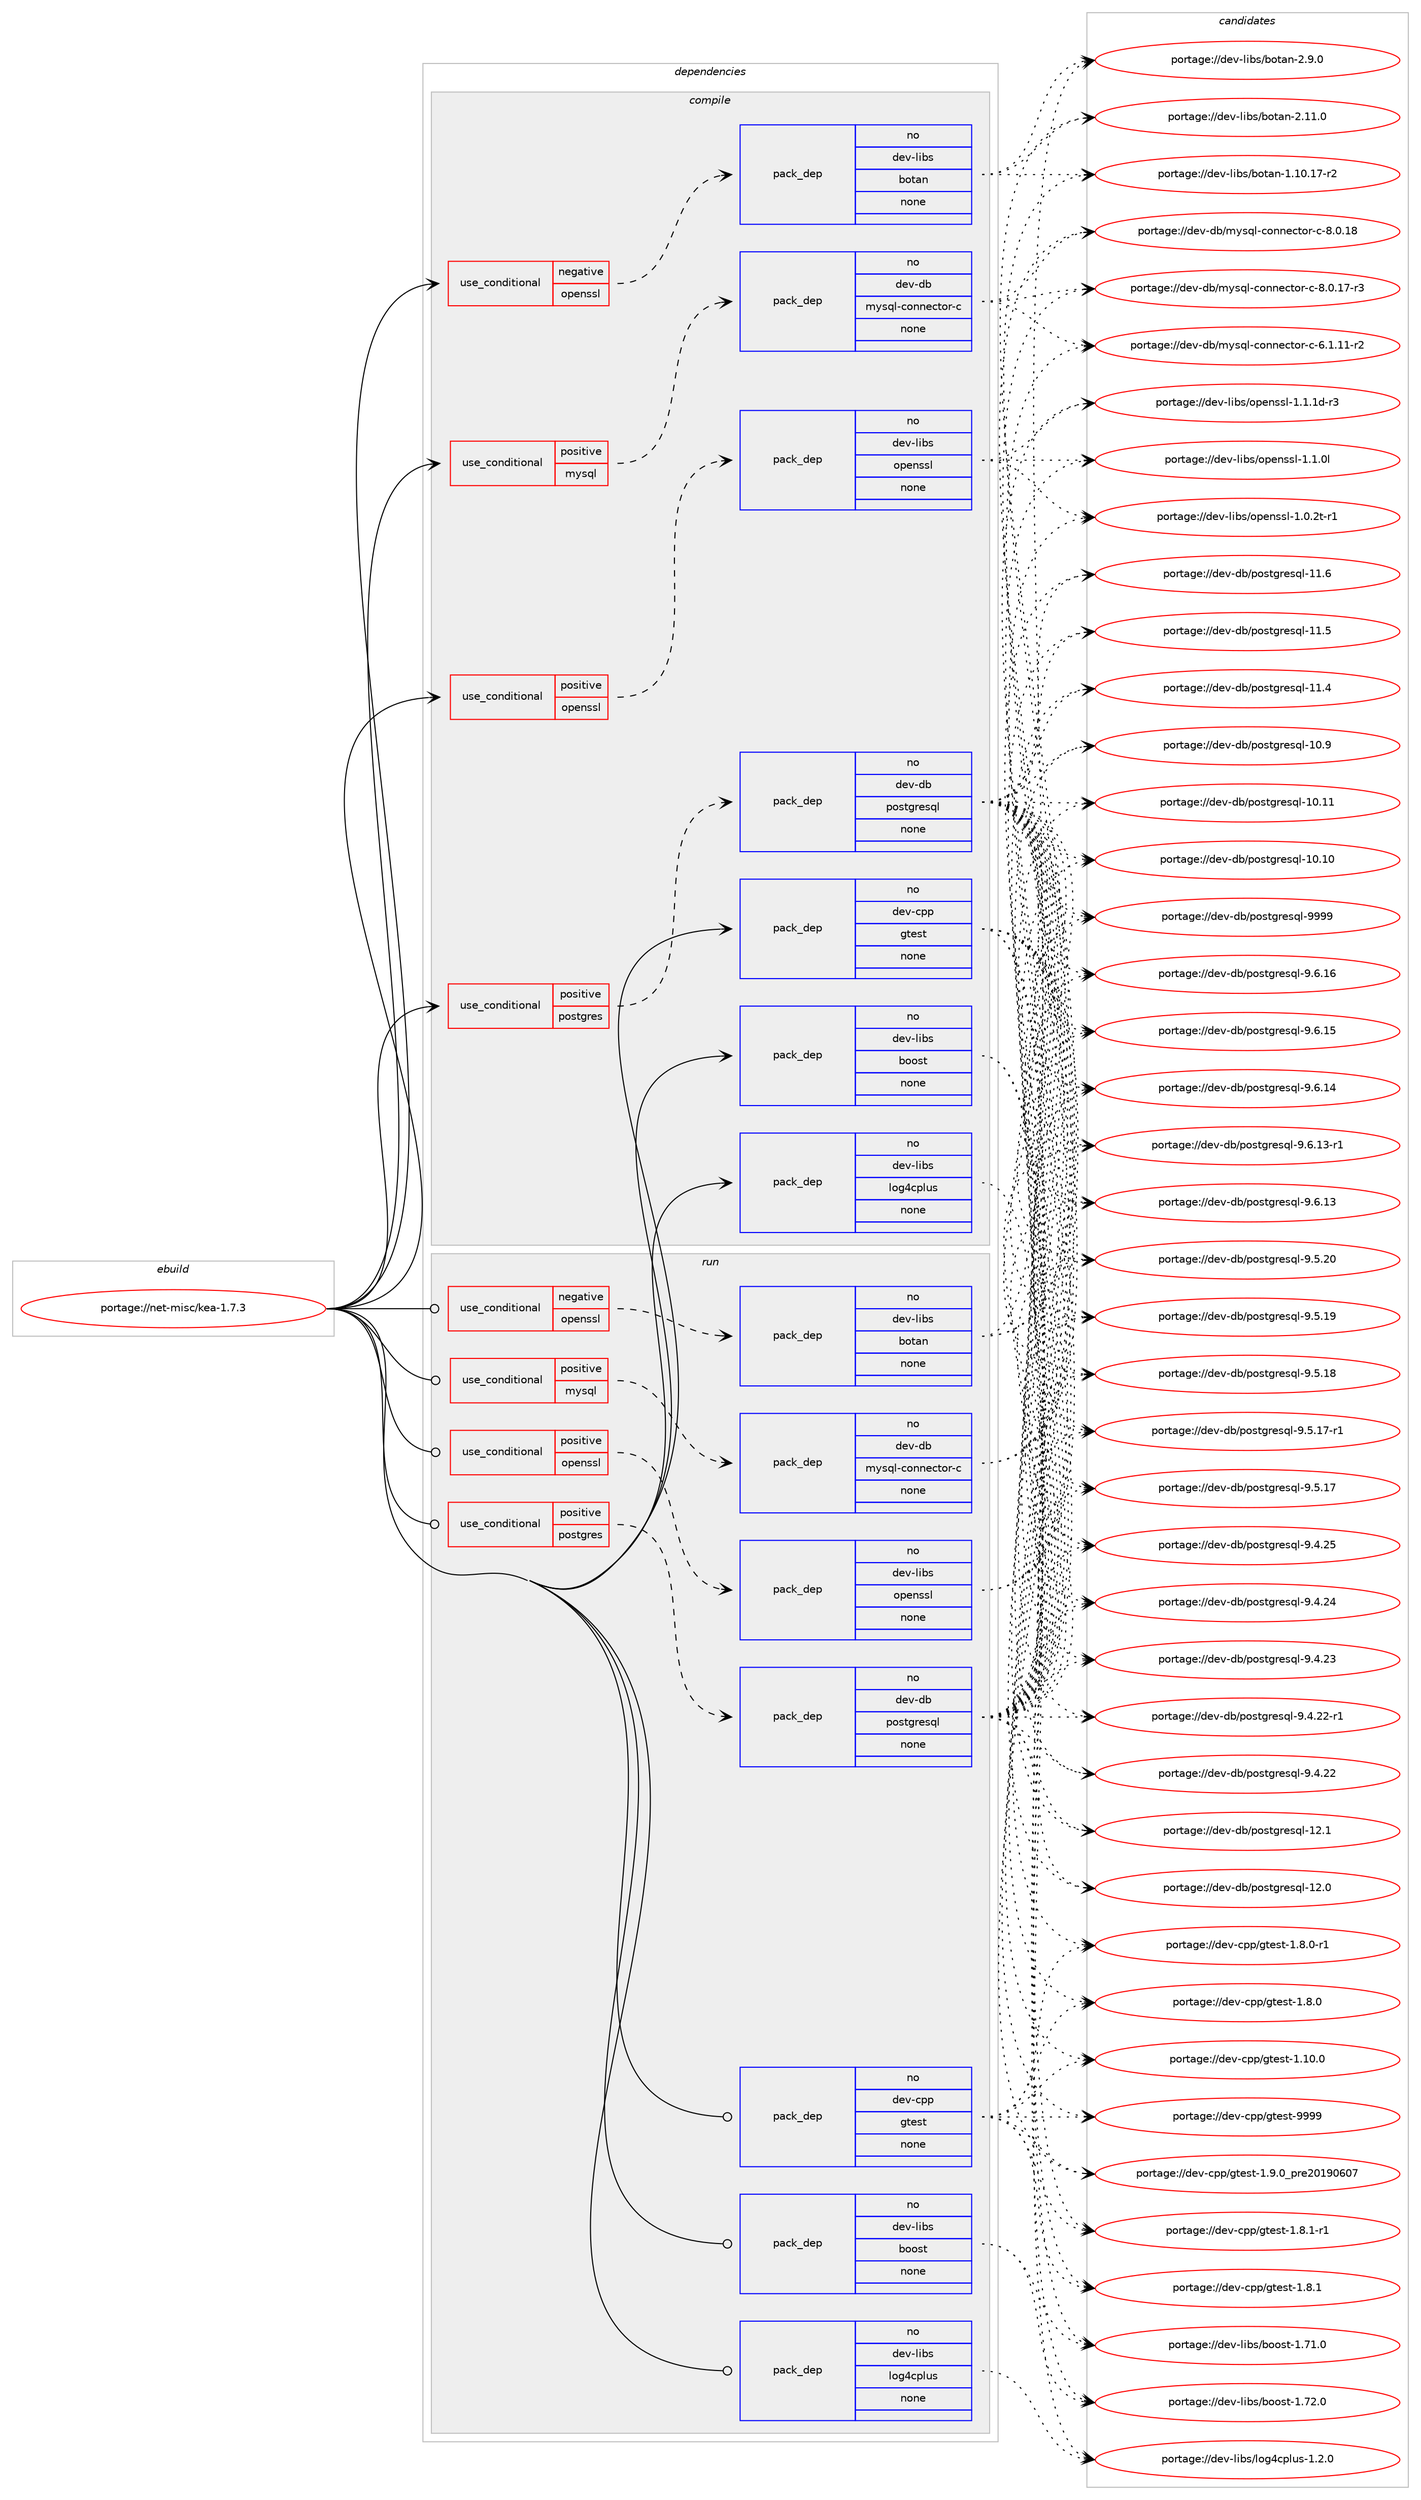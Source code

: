 digraph prolog {

# *************
# Graph options
# *************

newrank=true;
concentrate=true;
compound=true;
graph [rankdir=LR,fontname=Helvetica,fontsize=10,ranksep=1.5];#, ranksep=2.5, nodesep=0.2];
edge  [arrowhead=vee];
node  [fontname=Helvetica,fontsize=10];

# **********
# The ebuild
# **********

subgraph cluster_leftcol {
color=gray;
rank=same;
label=<<i>ebuild</i>>;
id [label="portage://net-misc/kea-1.7.3", color=red, width=4, href="../net-misc/kea-1.7.3.svg"];
}

# ****************
# The dependencies
# ****************

subgraph cluster_midcol {
color=gray;
label=<<i>dependencies</i>>;
subgraph cluster_compile {
fillcolor="#eeeeee";
style=filled;
label=<<i>compile</i>>;
subgraph cond124 {
dependency630 [label=<<TABLE BORDER="0" CELLBORDER="1" CELLSPACING="0" CELLPADDING="4"><TR><TD ROWSPAN="3" CELLPADDING="10">use_conditional</TD></TR><TR><TD>negative</TD></TR><TR><TD>openssl</TD></TR></TABLE>>, shape=none, color=red];
subgraph pack495 {
dependency631 [label=<<TABLE BORDER="0" CELLBORDER="1" CELLSPACING="0" CELLPADDING="4" WIDTH="220"><TR><TD ROWSPAN="6" CELLPADDING="30">pack_dep</TD></TR><TR><TD WIDTH="110">no</TD></TR><TR><TD>dev-libs</TD></TR><TR><TD>botan</TD></TR><TR><TD>none</TD></TR><TR><TD></TD></TR></TABLE>>, shape=none, color=blue];
}
dependency630:e -> dependency631:w [weight=20,style="dashed",arrowhead="vee"];
}
id:e -> dependency630:w [weight=20,style="solid",arrowhead="vee"];
subgraph cond125 {
dependency632 [label=<<TABLE BORDER="0" CELLBORDER="1" CELLSPACING="0" CELLPADDING="4"><TR><TD ROWSPAN="3" CELLPADDING="10">use_conditional</TD></TR><TR><TD>positive</TD></TR><TR><TD>mysql</TD></TR></TABLE>>, shape=none, color=red];
subgraph pack496 {
dependency633 [label=<<TABLE BORDER="0" CELLBORDER="1" CELLSPACING="0" CELLPADDING="4" WIDTH="220"><TR><TD ROWSPAN="6" CELLPADDING="30">pack_dep</TD></TR><TR><TD WIDTH="110">no</TD></TR><TR><TD>dev-db</TD></TR><TR><TD>mysql-connector-c</TD></TR><TR><TD>none</TD></TR><TR><TD></TD></TR></TABLE>>, shape=none, color=blue];
}
dependency632:e -> dependency633:w [weight=20,style="dashed",arrowhead="vee"];
}
id:e -> dependency632:w [weight=20,style="solid",arrowhead="vee"];
subgraph cond126 {
dependency634 [label=<<TABLE BORDER="0" CELLBORDER="1" CELLSPACING="0" CELLPADDING="4"><TR><TD ROWSPAN="3" CELLPADDING="10">use_conditional</TD></TR><TR><TD>positive</TD></TR><TR><TD>openssl</TD></TR></TABLE>>, shape=none, color=red];
subgraph pack497 {
dependency635 [label=<<TABLE BORDER="0" CELLBORDER="1" CELLSPACING="0" CELLPADDING="4" WIDTH="220"><TR><TD ROWSPAN="6" CELLPADDING="30">pack_dep</TD></TR><TR><TD WIDTH="110">no</TD></TR><TR><TD>dev-libs</TD></TR><TR><TD>openssl</TD></TR><TR><TD>none</TD></TR><TR><TD></TD></TR></TABLE>>, shape=none, color=blue];
}
dependency634:e -> dependency635:w [weight=20,style="dashed",arrowhead="vee"];
}
id:e -> dependency634:w [weight=20,style="solid",arrowhead="vee"];
subgraph cond127 {
dependency636 [label=<<TABLE BORDER="0" CELLBORDER="1" CELLSPACING="0" CELLPADDING="4"><TR><TD ROWSPAN="3" CELLPADDING="10">use_conditional</TD></TR><TR><TD>positive</TD></TR><TR><TD>postgres</TD></TR></TABLE>>, shape=none, color=red];
subgraph pack498 {
dependency637 [label=<<TABLE BORDER="0" CELLBORDER="1" CELLSPACING="0" CELLPADDING="4" WIDTH="220"><TR><TD ROWSPAN="6" CELLPADDING="30">pack_dep</TD></TR><TR><TD WIDTH="110">no</TD></TR><TR><TD>dev-db</TD></TR><TR><TD>postgresql</TD></TR><TR><TD>none</TD></TR><TR><TD></TD></TR></TABLE>>, shape=none, color=blue];
}
dependency636:e -> dependency637:w [weight=20,style="dashed",arrowhead="vee"];
}
id:e -> dependency636:w [weight=20,style="solid",arrowhead="vee"];
subgraph pack499 {
dependency638 [label=<<TABLE BORDER="0" CELLBORDER="1" CELLSPACING="0" CELLPADDING="4" WIDTH="220"><TR><TD ROWSPAN="6" CELLPADDING="30">pack_dep</TD></TR><TR><TD WIDTH="110">no</TD></TR><TR><TD>dev-cpp</TD></TR><TR><TD>gtest</TD></TR><TR><TD>none</TD></TR><TR><TD></TD></TR></TABLE>>, shape=none, color=blue];
}
id:e -> dependency638:w [weight=20,style="solid",arrowhead="vee"];
subgraph pack500 {
dependency639 [label=<<TABLE BORDER="0" CELLBORDER="1" CELLSPACING="0" CELLPADDING="4" WIDTH="220"><TR><TD ROWSPAN="6" CELLPADDING="30">pack_dep</TD></TR><TR><TD WIDTH="110">no</TD></TR><TR><TD>dev-libs</TD></TR><TR><TD>boost</TD></TR><TR><TD>none</TD></TR><TR><TD></TD></TR></TABLE>>, shape=none, color=blue];
}
id:e -> dependency639:w [weight=20,style="solid",arrowhead="vee"];
subgraph pack501 {
dependency640 [label=<<TABLE BORDER="0" CELLBORDER="1" CELLSPACING="0" CELLPADDING="4" WIDTH="220"><TR><TD ROWSPAN="6" CELLPADDING="30">pack_dep</TD></TR><TR><TD WIDTH="110">no</TD></TR><TR><TD>dev-libs</TD></TR><TR><TD>log4cplus</TD></TR><TR><TD>none</TD></TR><TR><TD></TD></TR></TABLE>>, shape=none, color=blue];
}
id:e -> dependency640:w [weight=20,style="solid",arrowhead="vee"];
}
subgraph cluster_compileandrun {
fillcolor="#eeeeee";
style=filled;
label=<<i>compile and run</i>>;
}
subgraph cluster_run {
fillcolor="#eeeeee";
style=filled;
label=<<i>run</i>>;
subgraph cond128 {
dependency641 [label=<<TABLE BORDER="0" CELLBORDER="1" CELLSPACING="0" CELLPADDING="4"><TR><TD ROWSPAN="3" CELLPADDING="10">use_conditional</TD></TR><TR><TD>negative</TD></TR><TR><TD>openssl</TD></TR></TABLE>>, shape=none, color=red];
subgraph pack502 {
dependency642 [label=<<TABLE BORDER="0" CELLBORDER="1" CELLSPACING="0" CELLPADDING="4" WIDTH="220"><TR><TD ROWSPAN="6" CELLPADDING="30">pack_dep</TD></TR><TR><TD WIDTH="110">no</TD></TR><TR><TD>dev-libs</TD></TR><TR><TD>botan</TD></TR><TR><TD>none</TD></TR><TR><TD></TD></TR></TABLE>>, shape=none, color=blue];
}
dependency641:e -> dependency642:w [weight=20,style="dashed",arrowhead="vee"];
}
id:e -> dependency641:w [weight=20,style="solid",arrowhead="odot"];
subgraph cond129 {
dependency643 [label=<<TABLE BORDER="0" CELLBORDER="1" CELLSPACING="0" CELLPADDING="4"><TR><TD ROWSPAN="3" CELLPADDING="10">use_conditional</TD></TR><TR><TD>positive</TD></TR><TR><TD>mysql</TD></TR></TABLE>>, shape=none, color=red];
subgraph pack503 {
dependency644 [label=<<TABLE BORDER="0" CELLBORDER="1" CELLSPACING="0" CELLPADDING="4" WIDTH="220"><TR><TD ROWSPAN="6" CELLPADDING="30">pack_dep</TD></TR><TR><TD WIDTH="110">no</TD></TR><TR><TD>dev-db</TD></TR><TR><TD>mysql-connector-c</TD></TR><TR><TD>none</TD></TR><TR><TD></TD></TR></TABLE>>, shape=none, color=blue];
}
dependency643:e -> dependency644:w [weight=20,style="dashed",arrowhead="vee"];
}
id:e -> dependency643:w [weight=20,style="solid",arrowhead="odot"];
subgraph cond130 {
dependency645 [label=<<TABLE BORDER="0" CELLBORDER="1" CELLSPACING="0" CELLPADDING="4"><TR><TD ROWSPAN="3" CELLPADDING="10">use_conditional</TD></TR><TR><TD>positive</TD></TR><TR><TD>openssl</TD></TR></TABLE>>, shape=none, color=red];
subgraph pack504 {
dependency646 [label=<<TABLE BORDER="0" CELLBORDER="1" CELLSPACING="0" CELLPADDING="4" WIDTH="220"><TR><TD ROWSPAN="6" CELLPADDING="30">pack_dep</TD></TR><TR><TD WIDTH="110">no</TD></TR><TR><TD>dev-libs</TD></TR><TR><TD>openssl</TD></TR><TR><TD>none</TD></TR><TR><TD></TD></TR></TABLE>>, shape=none, color=blue];
}
dependency645:e -> dependency646:w [weight=20,style="dashed",arrowhead="vee"];
}
id:e -> dependency645:w [weight=20,style="solid",arrowhead="odot"];
subgraph cond131 {
dependency647 [label=<<TABLE BORDER="0" CELLBORDER="1" CELLSPACING="0" CELLPADDING="4"><TR><TD ROWSPAN="3" CELLPADDING="10">use_conditional</TD></TR><TR><TD>positive</TD></TR><TR><TD>postgres</TD></TR></TABLE>>, shape=none, color=red];
subgraph pack505 {
dependency648 [label=<<TABLE BORDER="0" CELLBORDER="1" CELLSPACING="0" CELLPADDING="4" WIDTH="220"><TR><TD ROWSPAN="6" CELLPADDING="30">pack_dep</TD></TR><TR><TD WIDTH="110">no</TD></TR><TR><TD>dev-db</TD></TR><TR><TD>postgresql</TD></TR><TR><TD>none</TD></TR><TR><TD></TD></TR></TABLE>>, shape=none, color=blue];
}
dependency647:e -> dependency648:w [weight=20,style="dashed",arrowhead="vee"];
}
id:e -> dependency647:w [weight=20,style="solid",arrowhead="odot"];
subgraph pack506 {
dependency649 [label=<<TABLE BORDER="0" CELLBORDER="1" CELLSPACING="0" CELLPADDING="4" WIDTH="220"><TR><TD ROWSPAN="6" CELLPADDING="30">pack_dep</TD></TR><TR><TD WIDTH="110">no</TD></TR><TR><TD>dev-cpp</TD></TR><TR><TD>gtest</TD></TR><TR><TD>none</TD></TR><TR><TD></TD></TR></TABLE>>, shape=none, color=blue];
}
id:e -> dependency649:w [weight=20,style="solid",arrowhead="odot"];
subgraph pack507 {
dependency650 [label=<<TABLE BORDER="0" CELLBORDER="1" CELLSPACING="0" CELLPADDING="4" WIDTH="220"><TR><TD ROWSPAN="6" CELLPADDING="30">pack_dep</TD></TR><TR><TD WIDTH="110">no</TD></TR><TR><TD>dev-libs</TD></TR><TR><TD>boost</TD></TR><TR><TD>none</TD></TR><TR><TD></TD></TR></TABLE>>, shape=none, color=blue];
}
id:e -> dependency650:w [weight=20,style="solid",arrowhead="odot"];
subgraph pack508 {
dependency651 [label=<<TABLE BORDER="0" CELLBORDER="1" CELLSPACING="0" CELLPADDING="4" WIDTH="220"><TR><TD ROWSPAN="6" CELLPADDING="30">pack_dep</TD></TR><TR><TD WIDTH="110">no</TD></TR><TR><TD>dev-libs</TD></TR><TR><TD>log4cplus</TD></TR><TR><TD>none</TD></TR><TR><TD></TD></TR></TABLE>>, shape=none, color=blue];
}
id:e -> dependency651:w [weight=20,style="solid",arrowhead="odot"];
}
}

# **************
# The candidates
# **************

subgraph cluster_choices {
rank=same;
color=gray;
label=<<i>candidates</i>>;

subgraph choice495 {
color=black;
nodesep=1;
choiceportage1001011184510810598115479811111697110455046574648 [label="portage://dev-libs/botan-2.9.0", color=red, width=4,href="../dev-libs/botan-2.9.0.svg"];
choiceportage100101118451081059811547981111169711045504649494648 [label="portage://dev-libs/botan-2.11.0", color=red, width=4,href="../dev-libs/botan-2.11.0.svg"];
choiceportage100101118451081059811547981111169711045494649484649554511450 [label="portage://dev-libs/botan-1.10.17-r2", color=red, width=4,href="../dev-libs/botan-1.10.17-r2.svg"];
dependency631:e -> choiceportage1001011184510810598115479811111697110455046574648:w [style=dotted,weight="100"];
dependency631:e -> choiceportage100101118451081059811547981111169711045504649494648:w [style=dotted,weight="100"];
dependency631:e -> choiceportage100101118451081059811547981111169711045494649484649554511450:w [style=dotted,weight="100"];
}
subgraph choice496 {
color=black;
nodesep=1;
choiceportage100101118451009847109121115113108459911111011010199116111114459945564648464956 [label="portage://dev-db/mysql-connector-c-8.0.18", color=red, width=4,href="../dev-db/mysql-connector-c-8.0.18.svg"];
choiceportage1001011184510098471091211151131084599111110110101991161111144599455646484649554511451 [label="portage://dev-db/mysql-connector-c-8.0.17-r3", color=red, width=4,href="../dev-db/mysql-connector-c-8.0.17-r3.svg"];
choiceportage1001011184510098471091211151131084599111110110101991161111144599455446494649494511450 [label="portage://dev-db/mysql-connector-c-6.1.11-r2", color=red, width=4,href="../dev-db/mysql-connector-c-6.1.11-r2.svg"];
dependency633:e -> choiceportage100101118451009847109121115113108459911111011010199116111114459945564648464956:w [style=dotted,weight="100"];
dependency633:e -> choiceportage1001011184510098471091211151131084599111110110101991161111144599455646484649554511451:w [style=dotted,weight="100"];
dependency633:e -> choiceportage1001011184510098471091211151131084599111110110101991161111144599455446494649494511450:w [style=dotted,weight="100"];
}
subgraph choice497 {
color=black;
nodesep=1;
choiceportage1001011184510810598115471111121011101151151084549464946491004511451 [label="portage://dev-libs/openssl-1.1.1d-r3", color=red, width=4,href="../dev-libs/openssl-1.1.1d-r3.svg"];
choiceportage100101118451081059811547111112101110115115108454946494648108 [label="portage://dev-libs/openssl-1.1.0l", color=red, width=4,href="../dev-libs/openssl-1.1.0l.svg"];
choiceportage1001011184510810598115471111121011101151151084549464846501164511449 [label="portage://dev-libs/openssl-1.0.2t-r1", color=red, width=4,href="../dev-libs/openssl-1.0.2t-r1.svg"];
dependency635:e -> choiceportage1001011184510810598115471111121011101151151084549464946491004511451:w [style=dotted,weight="100"];
dependency635:e -> choiceportage100101118451081059811547111112101110115115108454946494648108:w [style=dotted,weight="100"];
dependency635:e -> choiceportage1001011184510810598115471111121011101151151084549464846501164511449:w [style=dotted,weight="100"];
}
subgraph choice498 {
color=black;
nodesep=1;
choiceportage1001011184510098471121111151161031141011151131084557575757 [label="portage://dev-db/postgresql-9999", color=red, width=4,href="../dev-db/postgresql-9999.svg"];
choiceportage10010111845100984711211111511610311410111511310845574654464954 [label="portage://dev-db/postgresql-9.6.16", color=red, width=4,href="../dev-db/postgresql-9.6.16.svg"];
choiceportage10010111845100984711211111511610311410111511310845574654464953 [label="portage://dev-db/postgresql-9.6.15", color=red, width=4,href="../dev-db/postgresql-9.6.15.svg"];
choiceportage10010111845100984711211111511610311410111511310845574654464952 [label="portage://dev-db/postgresql-9.6.14", color=red, width=4,href="../dev-db/postgresql-9.6.14.svg"];
choiceportage100101118451009847112111115116103114101115113108455746544649514511449 [label="portage://dev-db/postgresql-9.6.13-r1", color=red, width=4,href="../dev-db/postgresql-9.6.13-r1.svg"];
choiceportage10010111845100984711211111511610311410111511310845574654464951 [label="portage://dev-db/postgresql-9.6.13", color=red, width=4,href="../dev-db/postgresql-9.6.13.svg"];
choiceportage10010111845100984711211111511610311410111511310845574653465048 [label="portage://dev-db/postgresql-9.5.20", color=red, width=4,href="../dev-db/postgresql-9.5.20.svg"];
choiceportage10010111845100984711211111511610311410111511310845574653464957 [label="portage://dev-db/postgresql-9.5.19", color=red, width=4,href="../dev-db/postgresql-9.5.19.svg"];
choiceportage10010111845100984711211111511610311410111511310845574653464956 [label="portage://dev-db/postgresql-9.5.18", color=red, width=4,href="../dev-db/postgresql-9.5.18.svg"];
choiceportage100101118451009847112111115116103114101115113108455746534649554511449 [label="portage://dev-db/postgresql-9.5.17-r1", color=red, width=4,href="../dev-db/postgresql-9.5.17-r1.svg"];
choiceportage10010111845100984711211111511610311410111511310845574653464955 [label="portage://dev-db/postgresql-9.5.17", color=red, width=4,href="../dev-db/postgresql-9.5.17.svg"];
choiceportage10010111845100984711211111511610311410111511310845574652465053 [label="portage://dev-db/postgresql-9.4.25", color=red, width=4,href="../dev-db/postgresql-9.4.25.svg"];
choiceportage10010111845100984711211111511610311410111511310845574652465052 [label="portage://dev-db/postgresql-9.4.24", color=red, width=4,href="../dev-db/postgresql-9.4.24.svg"];
choiceportage10010111845100984711211111511610311410111511310845574652465051 [label="portage://dev-db/postgresql-9.4.23", color=red, width=4,href="../dev-db/postgresql-9.4.23.svg"];
choiceportage100101118451009847112111115116103114101115113108455746524650504511449 [label="portage://dev-db/postgresql-9.4.22-r1", color=red, width=4,href="../dev-db/postgresql-9.4.22-r1.svg"];
choiceportage10010111845100984711211111511610311410111511310845574652465050 [label="portage://dev-db/postgresql-9.4.22", color=red, width=4,href="../dev-db/postgresql-9.4.22.svg"];
choiceportage1001011184510098471121111151161031141011151131084549504649 [label="portage://dev-db/postgresql-12.1", color=red, width=4,href="../dev-db/postgresql-12.1.svg"];
choiceportage1001011184510098471121111151161031141011151131084549504648 [label="portage://dev-db/postgresql-12.0", color=red, width=4,href="../dev-db/postgresql-12.0.svg"];
choiceportage1001011184510098471121111151161031141011151131084549494654 [label="portage://dev-db/postgresql-11.6", color=red, width=4,href="../dev-db/postgresql-11.6.svg"];
choiceportage1001011184510098471121111151161031141011151131084549494653 [label="portage://dev-db/postgresql-11.5", color=red, width=4,href="../dev-db/postgresql-11.5.svg"];
choiceportage1001011184510098471121111151161031141011151131084549494652 [label="portage://dev-db/postgresql-11.4", color=red, width=4,href="../dev-db/postgresql-11.4.svg"];
choiceportage1001011184510098471121111151161031141011151131084549484657 [label="portage://dev-db/postgresql-10.9", color=red, width=4,href="../dev-db/postgresql-10.9.svg"];
choiceportage100101118451009847112111115116103114101115113108454948464949 [label="portage://dev-db/postgresql-10.11", color=red, width=4,href="../dev-db/postgresql-10.11.svg"];
choiceportage100101118451009847112111115116103114101115113108454948464948 [label="portage://dev-db/postgresql-10.10", color=red, width=4,href="../dev-db/postgresql-10.10.svg"];
dependency637:e -> choiceportage1001011184510098471121111151161031141011151131084557575757:w [style=dotted,weight="100"];
dependency637:e -> choiceportage10010111845100984711211111511610311410111511310845574654464954:w [style=dotted,weight="100"];
dependency637:e -> choiceportage10010111845100984711211111511610311410111511310845574654464953:w [style=dotted,weight="100"];
dependency637:e -> choiceportage10010111845100984711211111511610311410111511310845574654464952:w [style=dotted,weight="100"];
dependency637:e -> choiceportage100101118451009847112111115116103114101115113108455746544649514511449:w [style=dotted,weight="100"];
dependency637:e -> choiceportage10010111845100984711211111511610311410111511310845574654464951:w [style=dotted,weight="100"];
dependency637:e -> choiceportage10010111845100984711211111511610311410111511310845574653465048:w [style=dotted,weight="100"];
dependency637:e -> choiceportage10010111845100984711211111511610311410111511310845574653464957:w [style=dotted,weight="100"];
dependency637:e -> choiceportage10010111845100984711211111511610311410111511310845574653464956:w [style=dotted,weight="100"];
dependency637:e -> choiceportage100101118451009847112111115116103114101115113108455746534649554511449:w [style=dotted,weight="100"];
dependency637:e -> choiceportage10010111845100984711211111511610311410111511310845574653464955:w [style=dotted,weight="100"];
dependency637:e -> choiceportage10010111845100984711211111511610311410111511310845574652465053:w [style=dotted,weight="100"];
dependency637:e -> choiceportage10010111845100984711211111511610311410111511310845574652465052:w [style=dotted,weight="100"];
dependency637:e -> choiceportage10010111845100984711211111511610311410111511310845574652465051:w [style=dotted,weight="100"];
dependency637:e -> choiceportage100101118451009847112111115116103114101115113108455746524650504511449:w [style=dotted,weight="100"];
dependency637:e -> choiceportage10010111845100984711211111511610311410111511310845574652465050:w [style=dotted,weight="100"];
dependency637:e -> choiceportage1001011184510098471121111151161031141011151131084549504649:w [style=dotted,weight="100"];
dependency637:e -> choiceportage1001011184510098471121111151161031141011151131084549504648:w [style=dotted,weight="100"];
dependency637:e -> choiceportage1001011184510098471121111151161031141011151131084549494654:w [style=dotted,weight="100"];
dependency637:e -> choiceportage1001011184510098471121111151161031141011151131084549494653:w [style=dotted,weight="100"];
dependency637:e -> choiceportage1001011184510098471121111151161031141011151131084549494652:w [style=dotted,weight="100"];
dependency637:e -> choiceportage1001011184510098471121111151161031141011151131084549484657:w [style=dotted,weight="100"];
dependency637:e -> choiceportage100101118451009847112111115116103114101115113108454948464949:w [style=dotted,weight="100"];
dependency637:e -> choiceportage100101118451009847112111115116103114101115113108454948464948:w [style=dotted,weight="100"];
}
subgraph choice499 {
color=black;
nodesep=1;
choiceportage1001011184599112112471031161011151164557575757 [label="portage://dev-cpp/gtest-9999", color=red, width=4,href="../dev-cpp/gtest-9999.svg"];
choiceportage100101118459911211247103116101115116454946574648951121141015048495748544855 [label="portage://dev-cpp/gtest-1.9.0_pre20190607", color=red, width=4,href="../dev-cpp/gtest-1.9.0_pre20190607.svg"];
choiceportage1001011184599112112471031161011151164549465646494511449 [label="portage://dev-cpp/gtest-1.8.1-r1", color=red, width=4,href="../dev-cpp/gtest-1.8.1-r1.svg"];
choiceportage100101118459911211247103116101115116454946564649 [label="portage://dev-cpp/gtest-1.8.1", color=red, width=4,href="../dev-cpp/gtest-1.8.1.svg"];
choiceportage1001011184599112112471031161011151164549465646484511449 [label="portage://dev-cpp/gtest-1.8.0-r1", color=red, width=4,href="../dev-cpp/gtest-1.8.0-r1.svg"];
choiceportage100101118459911211247103116101115116454946564648 [label="portage://dev-cpp/gtest-1.8.0", color=red, width=4,href="../dev-cpp/gtest-1.8.0.svg"];
choiceportage10010111845991121124710311610111511645494649484648 [label="portage://dev-cpp/gtest-1.10.0", color=red, width=4,href="../dev-cpp/gtest-1.10.0.svg"];
dependency638:e -> choiceportage1001011184599112112471031161011151164557575757:w [style=dotted,weight="100"];
dependency638:e -> choiceportage100101118459911211247103116101115116454946574648951121141015048495748544855:w [style=dotted,weight="100"];
dependency638:e -> choiceportage1001011184599112112471031161011151164549465646494511449:w [style=dotted,weight="100"];
dependency638:e -> choiceportage100101118459911211247103116101115116454946564649:w [style=dotted,weight="100"];
dependency638:e -> choiceportage1001011184599112112471031161011151164549465646484511449:w [style=dotted,weight="100"];
dependency638:e -> choiceportage100101118459911211247103116101115116454946564648:w [style=dotted,weight="100"];
dependency638:e -> choiceportage10010111845991121124710311610111511645494649484648:w [style=dotted,weight="100"];
}
subgraph choice500 {
color=black;
nodesep=1;
choiceportage1001011184510810598115479811111111511645494655504648 [label="portage://dev-libs/boost-1.72.0", color=red, width=4,href="../dev-libs/boost-1.72.0.svg"];
choiceportage1001011184510810598115479811111111511645494655494648 [label="portage://dev-libs/boost-1.71.0", color=red, width=4,href="../dev-libs/boost-1.71.0.svg"];
dependency639:e -> choiceportage1001011184510810598115479811111111511645494655504648:w [style=dotted,weight="100"];
dependency639:e -> choiceportage1001011184510810598115479811111111511645494655494648:w [style=dotted,weight="100"];
}
subgraph choice501 {
color=black;
nodesep=1;
choiceportage1001011184510810598115471081111035299112108117115454946504648 [label="portage://dev-libs/log4cplus-1.2.0", color=red, width=4,href="../dev-libs/log4cplus-1.2.0.svg"];
dependency640:e -> choiceportage1001011184510810598115471081111035299112108117115454946504648:w [style=dotted,weight="100"];
}
subgraph choice502 {
color=black;
nodesep=1;
choiceportage1001011184510810598115479811111697110455046574648 [label="portage://dev-libs/botan-2.9.0", color=red, width=4,href="../dev-libs/botan-2.9.0.svg"];
choiceportage100101118451081059811547981111169711045504649494648 [label="portage://dev-libs/botan-2.11.0", color=red, width=4,href="../dev-libs/botan-2.11.0.svg"];
choiceportage100101118451081059811547981111169711045494649484649554511450 [label="portage://dev-libs/botan-1.10.17-r2", color=red, width=4,href="../dev-libs/botan-1.10.17-r2.svg"];
dependency642:e -> choiceportage1001011184510810598115479811111697110455046574648:w [style=dotted,weight="100"];
dependency642:e -> choiceportage100101118451081059811547981111169711045504649494648:w [style=dotted,weight="100"];
dependency642:e -> choiceportage100101118451081059811547981111169711045494649484649554511450:w [style=dotted,weight="100"];
}
subgraph choice503 {
color=black;
nodesep=1;
choiceportage100101118451009847109121115113108459911111011010199116111114459945564648464956 [label="portage://dev-db/mysql-connector-c-8.0.18", color=red, width=4,href="../dev-db/mysql-connector-c-8.0.18.svg"];
choiceportage1001011184510098471091211151131084599111110110101991161111144599455646484649554511451 [label="portage://dev-db/mysql-connector-c-8.0.17-r3", color=red, width=4,href="../dev-db/mysql-connector-c-8.0.17-r3.svg"];
choiceportage1001011184510098471091211151131084599111110110101991161111144599455446494649494511450 [label="portage://dev-db/mysql-connector-c-6.1.11-r2", color=red, width=4,href="../dev-db/mysql-connector-c-6.1.11-r2.svg"];
dependency644:e -> choiceportage100101118451009847109121115113108459911111011010199116111114459945564648464956:w [style=dotted,weight="100"];
dependency644:e -> choiceportage1001011184510098471091211151131084599111110110101991161111144599455646484649554511451:w [style=dotted,weight="100"];
dependency644:e -> choiceportage1001011184510098471091211151131084599111110110101991161111144599455446494649494511450:w [style=dotted,weight="100"];
}
subgraph choice504 {
color=black;
nodesep=1;
choiceportage1001011184510810598115471111121011101151151084549464946491004511451 [label="portage://dev-libs/openssl-1.1.1d-r3", color=red, width=4,href="../dev-libs/openssl-1.1.1d-r3.svg"];
choiceportage100101118451081059811547111112101110115115108454946494648108 [label="portage://dev-libs/openssl-1.1.0l", color=red, width=4,href="../dev-libs/openssl-1.1.0l.svg"];
choiceportage1001011184510810598115471111121011101151151084549464846501164511449 [label="portage://dev-libs/openssl-1.0.2t-r1", color=red, width=4,href="../dev-libs/openssl-1.0.2t-r1.svg"];
dependency646:e -> choiceportage1001011184510810598115471111121011101151151084549464946491004511451:w [style=dotted,weight="100"];
dependency646:e -> choiceportage100101118451081059811547111112101110115115108454946494648108:w [style=dotted,weight="100"];
dependency646:e -> choiceportage1001011184510810598115471111121011101151151084549464846501164511449:w [style=dotted,weight="100"];
}
subgraph choice505 {
color=black;
nodesep=1;
choiceportage1001011184510098471121111151161031141011151131084557575757 [label="portage://dev-db/postgresql-9999", color=red, width=4,href="../dev-db/postgresql-9999.svg"];
choiceportage10010111845100984711211111511610311410111511310845574654464954 [label="portage://dev-db/postgresql-9.6.16", color=red, width=4,href="../dev-db/postgresql-9.6.16.svg"];
choiceportage10010111845100984711211111511610311410111511310845574654464953 [label="portage://dev-db/postgresql-9.6.15", color=red, width=4,href="../dev-db/postgresql-9.6.15.svg"];
choiceportage10010111845100984711211111511610311410111511310845574654464952 [label="portage://dev-db/postgresql-9.6.14", color=red, width=4,href="../dev-db/postgresql-9.6.14.svg"];
choiceportage100101118451009847112111115116103114101115113108455746544649514511449 [label="portage://dev-db/postgresql-9.6.13-r1", color=red, width=4,href="../dev-db/postgresql-9.6.13-r1.svg"];
choiceportage10010111845100984711211111511610311410111511310845574654464951 [label="portage://dev-db/postgresql-9.6.13", color=red, width=4,href="../dev-db/postgresql-9.6.13.svg"];
choiceportage10010111845100984711211111511610311410111511310845574653465048 [label="portage://dev-db/postgresql-9.5.20", color=red, width=4,href="../dev-db/postgresql-9.5.20.svg"];
choiceportage10010111845100984711211111511610311410111511310845574653464957 [label="portage://dev-db/postgresql-9.5.19", color=red, width=4,href="../dev-db/postgresql-9.5.19.svg"];
choiceportage10010111845100984711211111511610311410111511310845574653464956 [label="portage://dev-db/postgresql-9.5.18", color=red, width=4,href="../dev-db/postgresql-9.5.18.svg"];
choiceportage100101118451009847112111115116103114101115113108455746534649554511449 [label="portage://dev-db/postgresql-9.5.17-r1", color=red, width=4,href="../dev-db/postgresql-9.5.17-r1.svg"];
choiceportage10010111845100984711211111511610311410111511310845574653464955 [label="portage://dev-db/postgresql-9.5.17", color=red, width=4,href="../dev-db/postgresql-9.5.17.svg"];
choiceportage10010111845100984711211111511610311410111511310845574652465053 [label="portage://dev-db/postgresql-9.4.25", color=red, width=4,href="../dev-db/postgresql-9.4.25.svg"];
choiceportage10010111845100984711211111511610311410111511310845574652465052 [label="portage://dev-db/postgresql-9.4.24", color=red, width=4,href="../dev-db/postgresql-9.4.24.svg"];
choiceportage10010111845100984711211111511610311410111511310845574652465051 [label="portage://dev-db/postgresql-9.4.23", color=red, width=4,href="../dev-db/postgresql-9.4.23.svg"];
choiceportage100101118451009847112111115116103114101115113108455746524650504511449 [label="portage://dev-db/postgresql-9.4.22-r1", color=red, width=4,href="../dev-db/postgresql-9.4.22-r1.svg"];
choiceportage10010111845100984711211111511610311410111511310845574652465050 [label="portage://dev-db/postgresql-9.4.22", color=red, width=4,href="../dev-db/postgresql-9.4.22.svg"];
choiceportage1001011184510098471121111151161031141011151131084549504649 [label="portage://dev-db/postgresql-12.1", color=red, width=4,href="../dev-db/postgresql-12.1.svg"];
choiceportage1001011184510098471121111151161031141011151131084549504648 [label="portage://dev-db/postgresql-12.0", color=red, width=4,href="../dev-db/postgresql-12.0.svg"];
choiceportage1001011184510098471121111151161031141011151131084549494654 [label="portage://dev-db/postgresql-11.6", color=red, width=4,href="../dev-db/postgresql-11.6.svg"];
choiceportage1001011184510098471121111151161031141011151131084549494653 [label="portage://dev-db/postgresql-11.5", color=red, width=4,href="../dev-db/postgresql-11.5.svg"];
choiceportage1001011184510098471121111151161031141011151131084549494652 [label="portage://dev-db/postgresql-11.4", color=red, width=4,href="../dev-db/postgresql-11.4.svg"];
choiceportage1001011184510098471121111151161031141011151131084549484657 [label="portage://dev-db/postgresql-10.9", color=red, width=4,href="../dev-db/postgresql-10.9.svg"];
choiceportage100101118451009847112111115116103114101115113108454948464949 [label="portage://dev-db/postgresql-10.11", color=red, width=4,href="../dev-db/postgresql-10.11.svg"];
choiceportage100101118451009847112111115116103114101115113108454948464948 [label="portage://dev-db/postgresql-10.10", color=red, width=4,href="../dev-db/postgresql-10.10.svg"];
dependency648:e -> choiceportage1001011184510098471121111151161031141011151131084557575757:w [style=dotted,weight="100"];
dependency648:e -> choiceportage10010111845100984711211111511610311410111511310845574654464954:w [style=dotted,weight="100"];
dependency648:e -> choiceportage10010111845100984711211111511610311410111511310845574654464953:w [style=dotted,weight="100"];
dependency648:e -> choiceportage10010111845100984711211111511610311410111511310845574654464952:w [style=dotted,weight="100"];
dependency648:e -> choiceportage100101118451009847112111115116103114101115113108455746544649514511449:w [style=dotted,weight="100"];
dependency648:e -> choiceportage10010111845100984711211111511610311410111511310845574654464951:w [style=dotted,weight="100"];
dependency648:e -> choiceportage10010111845100984711211111511610311410111511310845574653465048:w [style=dotted,weight="100"];
dependency648:e -> choiceportage10010111845100984711211111511610311410111511310845574653464957:w [style=dotted,weight="100"];
dependency648:e -> choiceportage10010111845100984711211111511610311410111511310845574653464956:w [style=dotted,weight="100"];
dependency648:e -> choiceportage100101118451009847112111115116103114101115113108455746534649554511449:w [style=dotted,weight="100"];
dependency648:e -> choiceportage10010111845100984711211111511610311410111511310845574653464955:w [style=dotted,weight="100"];
dependency648:e -> choiceportage10010111845100984711211111511610311410111511310845574652465053:w [style=dotted,weight="100"];
dependency648:e -> choiceportage10010111845100984711211111511610311410111511310845574652465052:w [style=dotted,weight="100"];
dependency648:e -> choiceportage10010111845100984711211111511610311410111511310845574652465051:w [style=dotted,weight="100"];
dependency648:e -> choiceportage100101118451009847112111115116103114101115113108455746524650504511449:w [style=dotted,weight="100"];
dependency648:e -> choiceportage10010111845100984711211111511610311410111511310845574652465050:w [style=dotted,weight="100"];
dependency648:e -> choiceportage1001011184510098471121111151161031141011151131084549504649:w [style=dotted,weight="100"];
dependency648:e -> choiceportage1001011184510098471121111151161031141011151131084549504648:w [style=dotted,weight="100"];
dependency648:e -> choiceportage1001011184510098471121111151161031141011151131084549494654:w [style=dotted,weight="100"];
dependency648:e -> choiceportage1001011184510098471121111151161031141011151131084549494653:w [style=dotted,weight="100"];
dependency648:e -> choiceportage1001011184510098471121111151161031141011151131084549494652:w [style=dotted,weight="100"];
dependency648:e -> choiceportage1001011184510098471121111151161031141011151131084549484657:w [style=dotted,weight="100"];
dependency648:e -> choiceportage100101118451009847112111115116103114101115113108454948464949:w [style=dotted,weight="100"];
dependency648:e -> choiceportage100101118451009847112111115116103114101115113108454948464948:w [style=dotted,weight="100"];
}
subgraph choice506 {
color=black;
nodesep=1;
choiceportage1001011184599112112471031161011151164557575757 [label="portage://dev-cpp/gtest-9999", color=red, width=4,href="../dev-cpp/gtest-9999.svg"];
choiceportage100101118459911211247103116101115116454946574648951121141015048495748544855 [label="portage://dev-cpp/gtest-1.9.0_pre20190607", color=red, width=4,href="../dev-cpp/gtest-1.9.0_pre20190607.svg"];
choiceportage1001011184599112112471031161011151164549465646494511449 [label="portage://dev-cpp/gtest-1.8.1-r1", color=red, width=4,href="../dev-cpp/gtest-1.8.1-r1.svg"];
choiceportage100101118459911211247103116101115116454946564649 [label="portage://dev-cpp/gtest-1.8.1", color=red, width=4,href="../dev-cpp/gtest-1.8.1.svg"];
choiceportage1001011184599112112471031161011151164549465646484511449 [label="portage://dev-cpp/gtest-1.8.0-r1", color=red, width=4,href="../dev-cpp/gtest-1.8.0-r1.svg"];
choiceportage100101118459911211247103116101115116454946564648 [label="portage://dev-cpp/gtest-1.8.0", color=red, width=4,href="../dev-cpp/gtest-1.8.0.svg"];
choiceportage10010111845991121124710311610111511645494649484648 [label="portage://dev-cpp/gtest-1.10.0", color=red, width=4,href="../dev-cpp/gtest-1.10.0.svg"];
dependency649:e -> choiceportage1001011184599112112471031161011151164557575757:w [style=dotted,weight="100"];
dependency649:e -> choiceportage100101118459911211247103116101115116454946574648951121141015048495748544855:w [style=dotted,weight="100"];
dependency649:e -> choiceportage1001011184599112112471031161011151164549465646494511449:w [style=dotted,weight="100"];
dependency649:e -> choiceportage100101118459911211247103116101115116454946564649:w [style=dotted,weight="100"];
dependency649:e -> choiceportage1001011184599112112471031161011151164549465646484511449:w [style=dotted,weight="100"];
dependency649:e -> choiceportage100101118459911211247103116101115116454946564648:w [style=dotted,weight="100"];
dependency649:e -> choiceportage10010111845991121124710311610111511645494649484648:w [style=dotted,weight="100"];
}
subgraph choice507 {
color=black;
nodesep=1;
choiceportage1001011184510810598115479811111111511645494655504648 [label="portage://dev-libs/boost-1.72.0", color=red, width=4,href="../dev-libs/boost-1.72.0.svg"];
choiceportage1001011184510810598115479811111111511645494655494648 [label="portage://dev-libs/boost-1.71.0", color=red, width=4,href="../dev-libs/boost-1.71.0.svg"];
dependency650:e -> choiceportage1001011184510810598115479811111111511645494655504648:w [style=dotted,weight="100"];
dependency650:e -> choiceportage1001011184510810598115479811111111511645494655494648:w [style=dotted,weight="100"];
}
subgraph choice508 {
color=black;
nodesep=1;
choiceportage1001011184510810598115471081111035299112108117115454946504648 [label="portage://dev-libs/log4cplus-1.2.0", color=red, width=4,href="../dev-libs/log4cplus-1.2.0.svg"];
dependency651:e -> choiceportage1001011184510810598115471081111035299112108117115454946504648:w [style=dotted,weight="100"];
}
}

}
